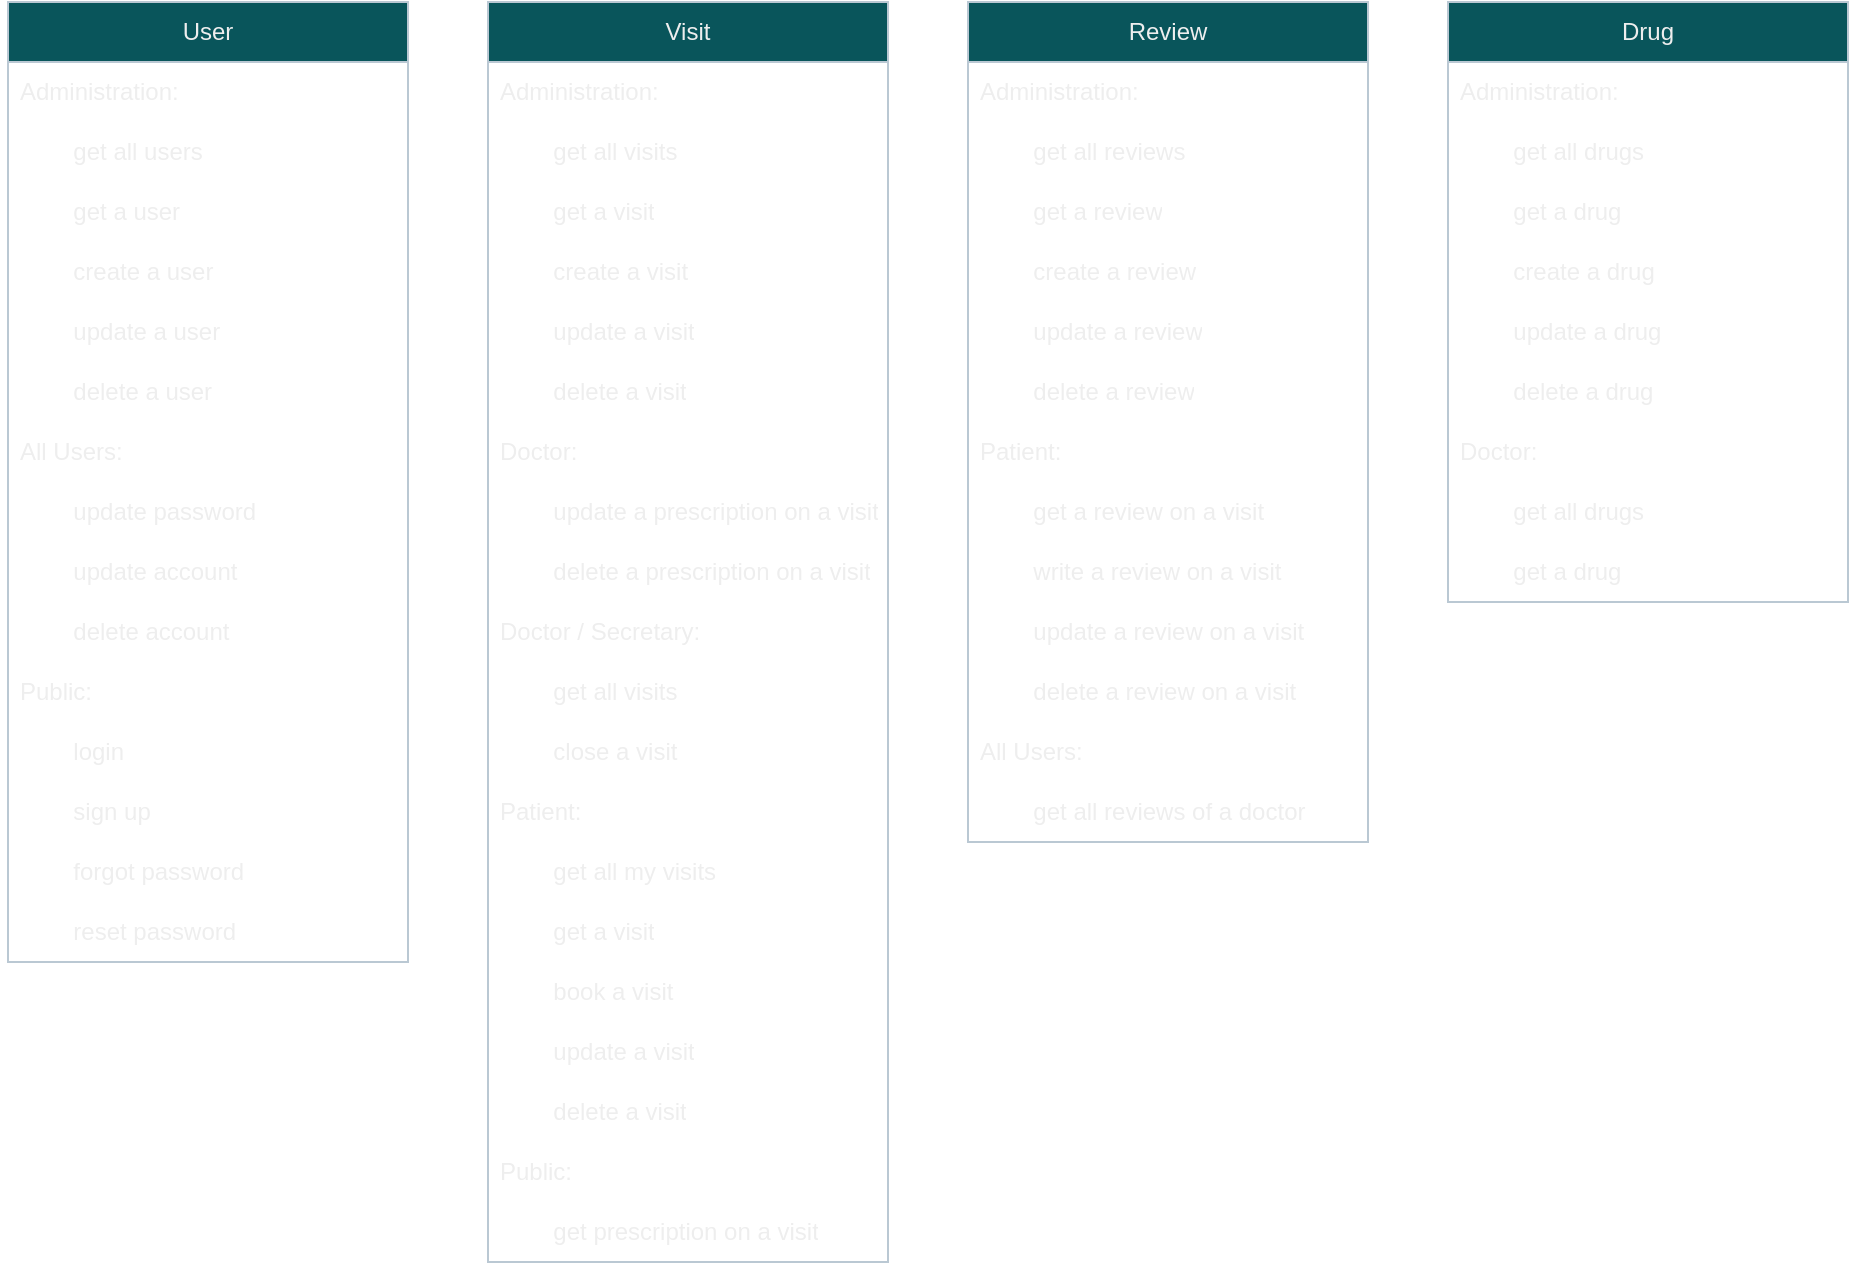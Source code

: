 <mxfile version="24.7.17">
  <diagram name="Page-1" id="zVOpG5wDzlXtG6OJru-9">
    <mxGraphModel dx="1332" dy="566" grid="1" gridSize="10" guides="1" tooltips="1" connect="1" arrows="1" fold="1" page="1" pageScale="1" pageWidth="1400" pageHeight="850" math="0" shadow="0">
      <root>
        <mxCell id="0" />
        <mxCell id="1" parent="0" />
        <mxCell id="i6O-RqYLOl85bxOElG3H-1" value="User" style="swimlane;fontStyle=0;childLayout=stackLayout;horizontal=1;startSize=30;horizontalStack=0;resizeParent=1;resizeParentMax=0;resizeLast=0;collapsible=1;marginBottom=0;whiteSpace=wrap;html=1;labelBackgroundColor=none;fillColor=#09555B;strokeColor=#BAC8D3;fontColor=#EEEEEE;movable=0;resizable=0;rotatable=0;deletable=0;editable=0;locked=1;connectable=0;" parent="1" vertex="1">
          <mxGeometry x="260" y="180" width="200" height="480" as="geometry" />
        </mxCell>
        <mxCell id="i6O-RqYLOl85bxOElG3H-10" value="Administration:" style="text;strokeColor=none;fillColor=none;align=left;verticalAlign=middle;spacingLeft=4;spacingRight=4;overflow=hidden;points=[[0,0.5],[1,0.5]];portConstraint=eastwest;rotatable=0;whiteSpace=wrap;html=1;labelBackgroundColor=none;fontColor=#EEEEEE;movable=0;resizable=0;deletable=0;editable=0;locked=1;connectable=0;" parent="i6O-RqYLOl85bxOElG3H-1" vertex="1">
          <mxGeometry y="30" width="200" height="30" as="geometry" />
        </mxCell>
        <mxCell id="i6O-RqYLOl85bxOElG3H-11" value="&lt;span style=&quot;white-space: pre;&quot;&gt;&#x9;&lt;/span&gt;get all users" style="text;strokeColor=none;fillColor=none;align=left;verticalAlign=middle;spacingLeft=4;spacingRight=4;overflow=hidden;points=[[0,0.5],[1,0.5]];portConstraint=eastwest;rotatable=0;whiteSpace=wrap;html=1;labelBackgroundColor=none;fontColor=#EEEEEE;fontFamily=Helvetica;movable=0;resizable=0;deletable=0;editable=0;locked=1;connectable=0;" parent="i6O-RqYLOl85bxOElG3H-1" vertex="1">
          <mxGeometry y="60" width="200" height="30" as="geometry" />
        </mxCell>
        <mxCell id="i6O-RqYLOl85bxOElG3H-12" value="&lt;span style=&quot;white-space: pre;&quot;&gt;&#x9;&lt;/span&gt;get a user" style="text;strokeColor=none;fillColor=none;align=left;verticalAlign=middle;spacingLeft=4;spacingRight=4;overflow=hidden;points=[[0,0.5],[1,0.5]];portConstraint=eastwest;rotatable=0;whiteSpace=wrap;html=1;labelBackgroundColor=none;fontColor=#EEEEEE;fontFamily=Helvetica;movable=0;resizable=0;deletable=0;editable=0;locked=1;connectable=0;" parent="i6O-RqYLOl85bxOElG3H-1" vertex="1">
          <mxGeometry y="90" width="200" height="30" as="geometry" />
        </mxCell>
        <mxCell id="i6O-RqYLOl85bxOElG3H-13" value="&lt;span style=&quot;white-space: pre;&quot;&gt;&#x9;&lt;/span&gt;create a user" style="text;strokeColor=none;fillColor=none;align=left;verticalAlign=middle;spacingLeft=4;spacingRight=4;overflow=hidden;points=[[0,0.5],[1,0.5]];portConstraint=eastwest;rotatable=0;whiteSpace=wrap;html=1;labelBackgroundColor=none;fontColor=#EEEEEE;fontFamily=Helvetica;movable=0;resizable=0;deletable=0;editable=0;locked=1;connectable=0;" parent="i6O-RqYLOl85bxOElG3H-1" vertex="1">
          <mxGeometry y="120" width="200" height="30" as="geometry" />
        </mxCell>
        <mxCell id="i6O-RqYLOl85bxOElG3H-14" value="&lt;span style=&quot;white-space: pre;&quot;&gt;&#x9;&lt;/span&gt;update a user" style="text;strokeColor=none;fillColor=none;align=left;verticalAlign=middle;spacingLeft=4;spacingRight=4;overflow=hidden;points=[[0,0.5],[1,0.5]];portConstraint=eastwest;rotatable=0;whiteSpace=wrap;html=1;labelBackgroundColor=none;fontColor=#EEEEEE;fontFamily=Helvetica;movable=0;resizable=0;deletable=0;editable=0;locked=1;connectable=0;" parent="i6O-RqYLOl85bxOElG3H-1" vertex="1">
          <mxGeometry y="150" width="200" height="30" as="geometry" />
        </mxCell>
        <mxCell id="i6O-RqYLOl85bxOElG3H-32" value="&lt;span style=&quot;white-space: pre;&quot;&gt;&#x9;&lt;/span&gt;delete a user" style="text;strokeColor=none;fillColor=none;align=left;verticalAlign=middle;spacingLeft=4;spacingRight=4;overflow=hidden;points=[[0,0.5],[1,0.5]];portConstraint=eastwest;rotatable=0;whiteSpace=wrap;html=1;labelBackgroundColor=none;fontColor=#EEEEEE;fontFamily=Helvetica;movable=0;resizable=0;deletable=0;editable=0;locked=1;connectable=0;" parent="i6O-RqYLOl85bxOElG3H-1" vertex="1">
          <mxGeometry y="180" width="200" height="30" as="geometry" />
        </mxCell>
        <mxCell id="i6O-RqYLOl85bxOElG3H-2" value="All Users:" style="text;strokeColor=none;fillColor=none;align=left;verticalAlign=middle;spacingLeft=4;spacingRight=4;overflow=hidden;points=[[0,0.5],[1,0.5]];portConstraint=eastwest;rotatable=0;whiteSpace=wrap;html=1;labelBackgroundColor=none;fontColor=#EEEEEE;fontFamily=Helvetica;movable=0;resizable=0;deletable=0;editable=0;locked=1;connectable=0;" parent="i6O-RqYLOl85bxOElG3H-1" vertex="1">
          <mxGeometry y="210" width="200" height="30" as="geometry" />
        </mxCell>
        <mxCell id="i6O-RqYLOl85bxOElG3H-7" value="&lt;span style=&quot;white-space: pre;&quot;&gt;&#x9;&lt;/span&gt;update password" style="text;strokeColor=none;fillColor=none;align=left;verticalAlign=middle;spacingLeft=4;spacingRight=4;overflow=hidden;points=[[0,0.5],[1,0.5]];portConstraint=eastwest;rotatable=0;whiteSpace=wrap;html=1;labelBackgroundColor=none;fontColor=#EEEEEE;fontFamily=Helvetica;movable=0;resizable=0;deletable=0;editable=0;locked=1;connectable=0;" parent="i6O-RqYLOl85bxOElG3H-1" vertex="1">
          <mxGeometry y="240" width="200" height="30" as="geometry" />
        </mxCell>
        <mxCell id="i6O-RqYLOl85bxOElG3H-8" value="&lt;span style=&quot;white-space: pre;&quot;&gt;&#x9;&lt;/span&gt;update account" style="text;strokeColor=none;fillColor=none;align=left;verticalAlign=middle;spacingLeft=4;spacingRight=4;overflow=hidden;points=[[0,0.5],[1,0.5]];portConstraint=eastwest;rotatable=0;whiteSpace=wrap;html=1;labelBackgroundColor=none;fontColor=#EEEEEE;fontFamily=Helvetica;movable=0;resizable=0;deletable=0;editable=0;locked=1;connectable=0;" parent="i6O-RqYLOl85bxOElG3H-1" vertex="1">
          <mxGeometry y="270" width="200" height="30" as="geometry" />
        </mxCell>
        <mxCell id="i6O-RqYLOl85bxOElG3H-9" value="&lt;span style=&quot;white-space: pre;&quot;&gt;&#x9;&lt;/span&gt;delete account" style="text;strokeColor=none;fillColor=none;align=left;verticalAlign=middle;spacingLeft=4;spacingRight=4;overflow=hidden;points=[[0,0.5],[1,0.5]];portConstraint=eastwest;rotatable=0;whiteSpace=wrap;html=1;labelBackgroundColor=none;fontColor=#EEEEEE;fontFamily=Helvetica;movable=0;resizable=0;deletable=0;editable=0;locked=1;connectable=0;" parent="i6O-RqYLOl85bxOElG3H-1" vertex="1">
          <mxGeometry y="300" width="200" height="30" as="geometry" />
        </mxCell>
        <mxCell id="i6O-RqYLOl85bxOElG3H-65" value="Public:" style="text;strokeColor=none;fillColor=none;align=left;verticalAlign=middle;spacingLeft=4;spacingRight=4;overflow=hidden;points=[[0,0.5],[1,0.5]];portConstraint=eastwest;rotatable=0;whiteSpace=wrap;html=1;shadow=1;labelBackgroundColor=none;fontColor=#EEEEEE;fontFamily=Helvetica;movable=0;resizable=0;deletable=0;editable=0;locked=1;connectable=0;" parent="i6O-RqYLOl85bxOElG3H-1" vertex="1">
          <mxGeometry y="330" width="200" height="30" as="geometry" />
        </mxCell>
        <mxCell id="i6O-RqYLOl85bxOElG3H-3" value="&lt;span style=&quot;white-space: pre;&quot;&gt;&#x9;&lt;/span&gt;login" style="text;strokeColor=none;fillColor=none;align=left;verticalAlign=middle;spacingLeft=4;spacingRight=4;overflow=hidden;points=[[0,0.5],[1,0.5]];portConstraint=eastwest;rotatable=0;whiteSpace=wrap;html=1;labelBackgroundColor=none;fontColor=#EEEEEE;fontFamily=Helvetica;movable=0;resizable=0;deletable=0;editable=0;locked=1;connectable=0;" parent="i6O-RqYLOl85bxOElG3H-1" vertex="1">
          <mxGeometry y="360" width="200" height="30" as="geometry" />
        </mxCell>
        <mxCell id="i6O-RqYLOl85bxOElG3H-4" value="&lt;span style=&quot;white-space: pre;&quot;&gt;&#x9;&lt;/span&gt;sign up" style="text;strokeColor=none;fillColor=none;align=left;verticalAlign=middle;spacingLeft=4;spacingRight=4;overflow=hidden;points=[[0,0.5],[1,0.5]];portConstraint=eastwest;rotatable=0;whiteSpace=wrap;html=1;labelBackgroundColor=none;fontColor=#EEEEEE;fontFamily=Helvetica;movable=0;resizable=0;deletable=0;editable=0;locked=1;connectable=0;" parent="i6O-RqYLOl85bxOElG3H-1" vertex="1">
          <mxGeometry y="390" width="200" height="30" as="geometry" />
        </mxCell>
        <mxCell id="i6O-RqYLOl85bxOElG3H-5" value="&lt;span style=&quot;white-space: pre;&quot;&gt;&#x9;&lt;/span&gt;forgot password" style="text;strokeColor=none;fillColor=none;align=left;verticalAlign=middle;spacingLeft=4;spacingRight=4;overflow=hidden;points=[[0,0.5],[1,0.5]];portConstraint=eastwest;rotatable=0;whiteSpace=wrap;html=1;shadow=1;labelBackgroundColor=none;fontColor=#EEEEEE;fontFamily=Helvetica;movable=0;resizable=0;deletable=0;editable=0;locked=1;connectable=0;" parent="i6O-RqYLOl85bxOElG3H-1" vertex="1">
          <mxGeometry y="420" width="200" height="30" as="geometry" />
        </mxCell>
        <mxCell id="i6O-RqYLOl85bxOElG3H-6" value="&lt;span style=&quot;white-space: pre;&quot;&gt;&#x9;&lt;/span&gt;reset password" style="text;strokeColor=none;fillColor=none;align=left;verticalAlign=middle;spacingLeft=4;spacingRight=4;overflow=hidden;points=[[0,0.5],[1,0.5]];portConstraint=eastwest;rotatable=0;whiteSpace=wrap;html=1;labelBackgroundColor=none;fontColor=#EEEEEE;fontFamily=Helvetica;movable=0;resizable=0;deletable=0;editable=0;locked=1;connectable=0;" parent="i6O-RqYLOl85bxOElG3H-1" vertex="1">
          <mxGeometry y="450" width="200" height="30" as="geometry" />
        </mxCell>
        <mxCell id="i6O-RqYLOl85bxOElG3H-16" value="Visit" style="swimlane;fontStyle=0;childLayout=stackLayout;horizontal=1;startSize=30;horizontalStack=0;resizeParent=1;resizeParentMax=0;resizeLast=0;collapsible=1;marginBottom=0;whiteSpace=wrap;html=1;labelBackgroundColor=none;fillColor=#09555B;strokeColor=#BAC8D3;fontColor=#EEEEEE;movable=0;resizable=0;rotatable=0;deletable=0;editable=0;locked=1;connectable=0;" parent="1" vertex="1">
          <mxGeometry x="500" y="180" width="200" height="630" as="geometry">
            <mxRectangle x="500" y="180" width="60" height="30" as="alternateBounds" />
          </mxGeometry>
        </mxCell>
        <mxCell id="i6O-RqYLOl85bxOElG3H-17" value="Administration:" style="text;strokeColor=none;fillColor=none;align=left;verticalAlign=middle;spacingLeft=4;spacingRight=4;overflow=hidden;points=[[0,0.5],[1,0.5]];portConstraint=eastwest;rotatable=0;whiteSpace=wrap;html=1;labelBackgroundColor=none;fontColor=#EEEEEE;movable=0;resizable=0;deletable=0;editable=0;locked=1;connectable=0;" parent="i6O-RqYLOl85bxOElG3H-16" vertex="1">
          <mxGeometry y="30" width="200" height="30" as="geometry" />
        </mxCell>
        <mxCell id="i6O-RqYLOl85bxOElG3H-41" value="&lt;span style=&quot;white-space: pre;&quot;&gt;&#x9;&lt;/span&gt;get all visits" style="text;strokeColor=none;fillColor=none;align=left;verticalAlign=middle;spacingLeft=4;spacingRight=4;overflow=hidden;points=[[0,0.5],[1,0.5]];portConstraint=eastwest;rotatable=0;whiteSpace=wrap;html=1;labelBackgroundColor=none;fontColor=#EEEEEE;fontFamily=Helvetica;movable=0;resizable=0;deletable=0;editable=0;locked=1;connectable=0;" parent="i6O-RqYLOl85bxOElG3H-16" vertex="1">
          <mxGeometry y="60" width="200" height="30" as="geometry" />
        </mxCell>
        <mxCell id="i6O-RqYLOl85bxOElG3H-42" value="&lt;span style=&quot;white-space: pre;&quot;&gt;&#x9;&lt;/span&gt;get a visit" style="text;strokeColor=none;fillColor=none;align=left;verticalAlign=middle;spacingLeft=4;spacingRight=4;overflow=hidden;points=[[0,0.5],[1,0.5]];portConstraint=eastwest;rotatable=0;whiteSpace=wrap;html=1;labelBackgroundColor=none;fontColor=#EEEEEE;fontFamily=Helvetica;movable=0;resizable=0;deletable=0;editable=0;locked=1;connectable=0;" parent="i6O-RqYLOl85bxOElG3H-16" vertex="1">
          <mxGeometry y="90" width="200" height="30" as="geometry" />
        </mxCell>
        <mxCell id="i6O-RqYLOl85bxOElG3H-43" value="&lt;span style=&quot;white-space: pre;&quot;&gt;&#x9;&lt;/span&gt;create a visit" style="text;strokeColor=none;fillColor=none;align=left;verticalAlign=middle;spacingLeft=4;spacingRight=4;overflow=hidden;points=[[0,0.5],[1,0.5]];portConstraint=eastwest;rotatable=0;whiteSpace=wrap;html=1;labelBackgroundColor=none;fontColor=#EEEEEE;fontFamily=Helvetica;movable=0;resizable=0;deletable=0;editable=0;locked=1;connectable=0;" parent="i6O-RqYLOl85bxOElG3H-16" vertex="1">
          <mxGeometry y="120" width="200" height="30" as="geometry" />
        </mxCell>
        <mxCell id="i6O-RqYLOl85bxOElG3H-44" value="&lt;span style=&quot;white-space: pre;&quot;&gt;&#x9;&lt;/span&gt;update a visit" style="text;strokeColor=none;fillColor=none;align=left;verticalAlign=middle;spacingLeft=4;spacingRight=4;overflow=hidden;points=[[0,0.5],[1,0.5]];portConstraint=eastwest;rotatable=0;whiteSpace=wrap;html=1;labelBackgroundColor=none;fontColor=#EEEEEE;fontFamily=Helvetica;movable=0;resizable=0;deletable=0;editable=0;locked=1;connectable=0;" parent="i6O-RqYLOl85bxOElG3H-16" vertex="1">
          <mxGeometry y="150" width="200" height="30" as="geometry" />
        </mxCell>
        <mxCell id="i6O-RqYLOl85bxOElG3H-45" value="&lt;span style=&quot;white-space: pre;&quot;&gt;&#x9;&lt;/span&gt;delete a visit" style="text;strokeColor=none;fillColor=none;align=left;verticalAlign=middle;spacingLeft=4;spacingRight=4;overflow=hidden;points=[[0,0.5],[1,0.5]];portConstraint=eastwest;rotatable=0;whiteSpace=wrap;html=1;labelBackgroundColor=none;fontColor=#EEEEEE;fontFamily=Helvetica;movable=0;resizable=0;deletable=0;editable=0;locked=1;connectable=0;" parent="i6O-RqYLOl85bxOElG3H-16" vertex="1">
          <mxGeometry y="180" width="200" height="30" as="geometry" />
        </mxCell>
        <mxCell id="i6O-RqYLOl85bxOElG3H-52" value="Doctor:" style="text;strokeColor=none;fillColor=none;align=left;verticalAlign=middle;spacingLeft=4;spacingRight=4;overflow=hidden;points=[[0,0.5],[1,0.5]];portConstraint=eastwest;rotatable=0;whiteSpace=wrap;html=1;labelBackgroundColor=none;fontColor=#EEEEEE;fontFamily=Helvetica;movable=0;resizable=0;deletable=0;editable=0;locked=1;connectable=0;" parent="i6O-RqYLOl85bxOElG3H-16" vertex="1">
          <mxGeometry y="210" width="200" height="30" as="geometry" />
        </mxCell>
        <mxCell id="i6O-RqYLOl85bxOElG3H-54" value="&lt;span style=&quot;white-space: pre;&quot;&gt;&#x9;&lt;/span&gt;update a prescription on a visit" style="text;strokeColor=none;fillColor=none;align=left;verticalAlign=middle;spacingLeft=4;spacingRight=4;overflow=hidden;points=[[0,0.5],[1,0.5]];portConstraint=eastwest;rotatable=0;whiteSpace=wrap;html=1;labelBackgroundColor=none;fontColor=#EEEEEE;fontFamily=Helvetica;movable=0;resizable=0;deletable=0;editable=0;locked=1;connectable=0;" parent="i6O-RqYLOl85bxOElG3H-16" vertex="1">
          <mxGeometry y="240" width="200" height="30" as="geometry" />
        </mxCell>
        <mxCell id="la67KOM5HYceHFR0hL1C-8" value="&lt;span style=&quot;white-space: pre;&quot;&gt;&#x9;&lt;/span&gt;delete a prescription&amp;nbsp;on a visit" style="text;strokeColor=none;fillColor=none;align=left;verticalAlign=middle;spacingLeft=4;spacingRight=4;overflow=hidden;points=[[0,0.5],[1,0.5]];portConstraint=eastwest;rotatable=0;whiteSpace=wrap;html=1;labelBackgroundColor=none;fontColor=#EEEEEE;fontFamily=Helvetica;movable=0;resizable=0;deletable=0;editable=0;locked=1;connectable=0;" parent="i6O-RqYLOl85bxOElG3H-16" vertex="1">
          <mxGeometry y="270" width="200" height="30" as="geometry" />
        </mxCell>
        <mxCell id="i6O-RqYLOl85bxOElG3H-72" value="Doctor / Secretary:" style="text;strokeColor=none;fillColor=none;align=left;verticalAlign=middle;spacingLeft=4;spacingRight=4;overflow=hidden;points=[[0,0.5],[1,0.5]];portConstraint=eastwest;rotatable=0;whiteSpace=wrap;html=1;labelBackgroundColor=none;fontColor=#EEEEEE;fontFamily=Helvetica;movable=0;resizable=0;deletable=0;editable=0;locked=1;connectable=0;" parent="i6O-RqYLOl85bxOElG3H-16" vertex="1">
          <mxGeometry y="300" width="200" height="30" as="geometry" />
        </mxCell>
        <mxCell id="i6O-RqYLOl85bxOElG3H-73" value="&lt;span style=&quot;white-space: pre;&quot;&gt;&#x9;&lt;/span&gt;get all visits" style="text;strokeColor=none;fillColor=none;align=left;verticalAlign=middle;spacingLeft=4;spacingRight=4;overflow=hidden;points=[[0,0.5],[1,0.5]];portConstraint=eastwest;rotatable=0;whiteSpace=wrap;html=1;labelBackgroundColor=none;fontColor=#EEEEEE;fontFamily=Helvetica;movable=0;resizable=0;deletable=0;editable=0;locked=1;connectable=0;" parent="i6O-RqYLOl85bxOElG3H-16" vertex="1">
          <mxGeometry y="330" width="200" height="30" as="geometry" />
        </mxCell>
        <mxCell id="i6O-RqYLOl85bxOElG3H-53" value="&lt;span style=&quot;white-space: pre;&quot;&gt;&#x9;&lt;/span&gt;close a visit" style="text;strokeColor=none;fillColor=none;align=left;verticalAlign=middle;spacingLeft=4;spacingRight=4;overflow=hidden;points=[[0,0.5],[1,0.5]];portConstraint=eastwest;rotatable=0;whiteSpace=wrap;html=1;labelBackgroundColor=none;fontColor=#EEEEEE;fontFamily=Helvetica;movable=0;resizable=0;deletable=0;editable=0;locked=1;connectable=0;" parent="i6O-RqYLOl85bxOElG3H-16" vertex="1">
          <mxGeometry y="360" width="200" height="30" as="geometry" />
        </mxCell>
        <mxCell id="i6O-RqYLOl85bxOElG3H-71" value="Patient:" style="text;strokeColor=none;fillColor=none;align=left;verticalAlign=middle;spacingLeft=4;spacingRight=4;overflow=hidden;points=[[0,0.5],[1,0.5]];portConstraint=eastwest;rotatable=0;whiteSpace=wrap;html=1;labelBackgroundColor=none;fontColor=#EEEEEE;fontFamily=Helvetica;movable=0;resizable=0;deletable=0;editable=0;locked=1;connectable=0;" parent="i6O-RqYLOl85bxOElG3H-16" vertex="1">
          <mxGeometry y="390" width="200" height="30" as="geometry" />
        </mxCell>
        <mxCell id="i6O-RqYLOl85bxOElG3H-66" value="&lt;span style=&quot;white-space: pre;&quot;&gt;&#x9;&lt;/span&gt;get all my visits" style="text;strokeColor=none;fillColor=none;align=left;verticalAlign=middle;spacingLeft=4;spacingRight=4;overflow=hidden;points=[[0,0.5],[1,0.5]];portConstraint=eastwest;rotatable=0;whiteSpace=wrap;html=1;labelBackgroundColor=none;fontColor=#EEEEEE;fontFamily=Helvetica;movable=0;resizable=0;deletable=0;editable=0;locked=1;connectable=0;" parent="i6O-RqYLOl85bxOElG3H-16" vertex="1">
          <mxGeometry y="420" width="200" height="30" as="geometry" />
        </mxCell>
        <mxCell id="i6O-RqYLOl85bxOElG3H-67" value="&lt;span style=&quot;white-space: pre;&quot;&gt;&#x9;&lt;/span&gt;get a visit" style="text;strokeColor=none;fillColor=none;align=left;verticalAlign=middle;spacingLeft=4;spacingRight=4;overflow=hidden;points=[[0,0.5],[1,0.5]];portConstraint=eastwest;rotatable=0;whiteSpace=wrap;html=1;labelBackgroundColor=none;fontColor=#EEEEEE;fontFamily=Helvetica;movable=0;resizable=0;deletable=0;editable=0;locked=1;connectable=0;" parent="i6O-RqYLOl85bxOElG3H-16" vertex="1">
          <mxGeometry y="450" width="200" height="30" as="geometry" />
        </mxCell>
        <mxCell id="i6O-RqYLOl85bxOElG3H-68" value="&lt;span style=&quot;white-space: pre;&quot;&gt;&#x9;&lt;/span&gt;book a visit" style="text;strokeColor=none;fillColor=none;align=left;verticalAlign=middle;spacingLeft=4;spacingRight=4;overflow=hidden;points=[[0,0.5],[1,0.5]];portConstraint=eastwest;rotatable=0;whiteSpace=wrap;html=1;labelBackgroundColor=none;fontColor=#EEEEEE;fontFamily=Helvetica;movable=0;resizable=0;deletable=0;editable=0;locked=1;connectable=0;" parent="i6O-RqYLOl85bxOElG3H-16" vertex="1">
          <mxGeometry y="480" width="200" height="30" as="geometry" />
        </mxCell>
        <mxCell id="i6O-RqYLOl85bxOElG3H-69" value="&lt;span style=&quot;white-space: pre;&quot;&gt;&#x9;&lt;/span&gt;update a visit" style="text;strokeColor=none;fillColor=none;align=left;verticalAlign=middle;spacingLeft=4;spacingRight=4;overflow=hidden;points=[[0,0.5],[1,0.5]];portConstraint=eastwest;rotatable=0;whiteSpace=wrap;html=1;labelBackgroundColor=none;fontColor=#EEEEEE;fontFamily=Helvetica;movable=0;resizable=0;deletable=0;editable=0;locked=1;connectable=0;" parent="i6O-RqYLOl85bxOElG3H-16" vertex="1">
          <mxGeometry y="510" width="200" height="30" as="geometry" />
        </mxCell>
        <mxCell id="i6O-RqYLOl85bxOElG3H-70" value="&lt;span style=&quot;white-space: pre;&quot;&gt;&#x9;&lt;/span&gt;delete a visit" style="text;strokeColor=none;fillColor=none;align=left;verticalAlign=middle;spacingLeft=4;spacingRight=4;overflow=hidden;points=[[0,0.5],[1,0.5]];portConstraint=eastwest;rotatable=0;whiteSpace=wrap;html=1;labelBackgroundColor=none;fontColor=#EEEEEE;fontFamily=Helvetica;movable=0;resizable=0;deletable=0;editable=0;locked=1;connectable=0;" parent="i6O-RqYLOl85bxOElG3H-16" vertex="1">
          <mxGeometry y="540" width="200" height="30" as="geometry" />
        </mxCell>
        <mxCell id="i6O-RqYLOl85bxOElG3H-63" value="Public:" style="text;strokeColor=none;fillColor=none;align=left;verticalAlign=middle;spacingLeft=4;spacingRight=4;overflow=hidden;points=[[0,0.5],[1,0.5]];portConstraint=eastwest;rotatable=0;whiteSpace=wrap;html=1;labelBackgroundColor=none;fontColor=#EEEEEE;fontFamily=Helvetica;movable=0;resizable=0;deletable=0;editable=0;locked=1;connectable=0;" parent="i6O-RqYLOl85bxOElG3H-16" vertex="1">
          <mxGeometry y="570" width="200" height="30" as="geometry" />
        </mxCell>
        <mxCell id="i6O-RqYLOl85bxOElG3H-64" value="&lt;span style=&quot;white-space: pre;&quot;&gt;&#x9;&lt;/span&gt;get prescription&amp;nbsp;on a visit" style="text;strokeColor=none;fillColor=none;align=left;verticalAlign=middle;spacingLeft=4;spacingRight=4;overflow=hidden;points=[[0,0.5],[1,0.5]];portConstraint=eastwest;rotatable=0;whiteSpace=wrap;html=1;labelBackgroundColor=none;fontColor=#EEEEEE;fontFamily=Helvetica;movable=0;resizable=0;deletable=0;editable=0;locked=1;connectable=0;" parent="i6O-RqYLOl85bxOElG3H-16" vertex="1">
          <mxGeometry y="600" width="200" height="30" as="geometry" />
        </mxCell>
        <mxCell id="i6O-RqYLOl85bxOElG3H-23" value="Review" style="swimlane;fontStyle=0;childLayout=stackLayout;horizontal=1;startSize=30;horizontalStack=0;resizeParent=1;resizeParentMax=0;resizeLast=0;collapsible=1;marginBottom=0;whiteSpace=wrap;html=1;labelBackgroundColor=none;fillColor=#09555B;strokeColor=#BAC8D3;fontColor=#EEEEEE;movable=0;resizable=0;rotatable=0;deletable=0;editable=0;locked=1;connectable=0;" parent="1" vertex="1">
          <mxGeometry x="740" y="180" width="200" height="420" as="geometry" />
        </mxCell>
        <mxCell id="i6O-RqYLOl85bxOElG3H-46" value="Administration:" style="text;strokeColor=none;fillColor=none;align=left;verticalAlign=middle;spacingLeft=4;spacingRight=4;overflow=hidden;points=[[0,0.5],[1,0.5]];portConstraint=eastwest;rotatable=0;whiteSpace=wrap;html=1;labelBackgroundColor=none;fontColor=#EEEEEE;movable=0;resizable=0;deletable=0;editable=0;locked=1;connectable=0;" parent="i6O-RqYLOl85bxOElG3H-23" vertex="1">
          <mxGeometry y="30" width="200" height="30" as="geometry" />
        </mxCell>
        <mxCell id="i6O-RqYLOl85bxOElG3H-47" value="&lt;span style=&quot;white-space: pre;&quot;&gt;&#x9;&lt;/span&gt;get all reviews" style="text;strokeColor=none;fillColor=none;align=left;verticalAlign=middle;spacingLeft=4;spacingRight=4;overflow=hidden;points=[[0,0.5],[1,0.5]];portConstraint=eastwest;rotatable=0;whiteSpace=wrap;html=1;labelBackgroundColor=none;fontColor=#EEEEEE;fontFamily=Helvetica;movable=0;resizable=0;deletable=0;editable=0;locked=1;connectable=0;" parent="i6O-RqYLOl85bxOElG3H-23" vertex="1">
          <mxGeometry y="60" width="200" height="30" as="geometry" />
        </mxCell>
        <mxCell id="i6O-RqYLOl85bxOElG3H-48" value="&lt;span style=&quot;white-space: pre;&quot;&gt;&#x9;&lt;/span&gt;get a review" style="text;strokeColor=none;fillColor=none;align=left;verticalAlign=middle;spacingLeft=4;spacingRight=4;overflow=hidden;points=[[0,0.5],[1,0.5]];portConstraint=eastwest;rotatable=0;whiteSpace=wrap;html=1;labelBackgroundColor=none;fontColor=#EEEEEE;fontFamily=Helvetica;movable=0;resizable=0;deletable=0;editable=0;locked=1;connectable=0;" parent="i6O-RqYLOl85bxOElG3H-23" vertex="1">
          <mxGeometry y="90" width="200" height="30" as="geometry" />
        </mxCell>
        <mxCell id="i6O-RqYLOl85bxOElG3H-49" value="&lt;span style=&quot;white-space: pre;&quot;&gt;&#x9;&lt;/span&gt;create a review" style="text;strokeColor=none;fillColor=none;align=left;verticalAlign=middle;spacingLeft=4;spacingRight=4;overflow=hidden;points=[[0,0.5],[1,0.5]];portConstraint=eastwest;rotatable=0;whiteSpace=wrap;html=1;labelBackgroundColor=none;fontColor=#EEEEEE;fontFamily=Helvetica;movable=0;resizable=0;deletable=0;editable=0;locked=1;connectable=0;" parent="i6O-RqYLOl85bxOElG3H-23" vertex="1">
          <mxGeometry y="120" width="200" height="30" as="geometry" />
        </mxCell>
        <mxCell id="i6O-RqYLOl85bxOElG3H-50" value="&lt;span style=&quot;white-space: pre;&quot;&gt;&#x9;&lt;/span&gt;update a review" style="text;strokeColor=none;fillColor=none;align=left;verticalAlign=middle;spacingLeft=4;spacingRight=4;overflow=hidden;points=[[0,0.5],[1,0.5]];portConstraint=eastwest;rotatable=0;whiteSpace=wrap;html=1;labelBackgroundColor=none;fontColor=#EEEEEE;fontFamily=Helvetica;movable=0;resizable=0;deletable=0;editable=0;locked=1;connectable=0;" parent="i6O-RqYLOl85bxOElG3H-23" vertex="1">
          <mxGeometry y="150" width="200" height="30" as="geometry" />
        </mxCell>
        <mxCell id="i6O-RqYLOl85bxOElG3H-51" value="&lt;span style=&quot;white-space: pre;&quot;&gt;&#x9;&lt;/span&gt;delete a review" style="text;strokeColor=none;fillColor=none;align=left;verticalAlign=middle;spacingLeft=4;spacingRight=4;overflow=hidden;points=[[0,0.5],[1,0.5]];portConstraint=eastwest;rotatable=0;whiteSpace=wrap;html=1;labelBackgroundColor=none;fontColor=#EEEEEE;fontFamily=Helvetica;movable=0;resizable=0;deletable=0;editable=0;locked=1;connectable=0;" parent="i6O-RqYLOl85bxOElG3H-23" vertex="1">
          <mxGeometry y="180" width="200" height="30" as="geometry" />
        </mxCell>
        <mxCell id="i6O-RqYLOl85bxOElG3H-56" value="Patient:" style="text;strokeColor=none;fillColor=none;align=left;verticalAlign=middle;spacingLeft=4;spacingRight=4;overflow=hidden;points=[[0,0.5],[1,0.5]];portConstraint=eastwest;rotatable=0;whiteSpace=wrap;html=1;labelBackgroundColor=none;fontColor=#EEEEEE;fontFamily=Helvetica;movable=0;resizable=0;deletable=0;editable=0;locked=1;connectable=0;" parent="i6O-RqYLOl85bxOElG3H-23" vertex="1">
          <mxGeometry y="210" width="200" height="30" as="geometry" />
        </mxCell>
        <mxCell id="i6O-RqYLOl85bxOElG3H-58" value="&lt;span style=&quot;white-space: pre;&quot;&gt;&#x9;&lt;/span&gt;get a review on a visit" style="text;strokeColor=none;fillColor=none;align=left;verticalAlign=middle;spacingLeft=4;spacingRight=4;overflow=hidden;points=[[0,0.5],[1,0.5]];portConstraint=eastwest;rotatable=0;whiteSpace=wrap;html=1;labelBackgroundColor=none;fontColor=#EEEEEE;fontFamily=Helvetica;movable=0;resizable=0;deletable=0;editable=0;locked=1;connectable=0;" parent="i6O-RqYLOl85bxOElG3H-23" vertex="1">
          <mxGeometry y="240" width="200" height="30" as="geometry" />
        </mxCell>
        <mxCell id="i6O-RqYLOl85bxOElG3H-57" value="&lt;span style=&quot;white-space: pre;&quot;&gt;&#x9;&lt;/span&gt;write a review on a visit" style="text;strokeColor=none;fillColor=none;align=left;verticalAlign=middle;spacingLeft=4;spacingRight=4;overflow=hidden;points=[[0,0.5],[1,0.5]];portConstraint=eastwest;rotatable=0;whiteSpace=wrap;html=1;labelBackgroundColor=none;fontColor=#EEEEEE;fontFamily=Helvetica;movable=0;resizable=0;deletable=0;editable=0;locked=1;connectable=0;" parent="i6O-RqYLOl85bxOElG3H-23" vertex="1">
          <mxGeometry y="270" width="200" height="30" as="geometry" />
        </mxCell>
        <mxCell id="i6O-RqYLOl85bxOElG3H-59" value="&lt;span style=&quot;white-space: pre;&quot;&gt;&#x9;&lt;/span&gt;update a review on a visit" style="text;strokeColor=none;fillColor=none;align=left;verticalAlign=middle;spacingLeft=4;spacingRight=4;overflow=hidden;points=[[0,0.5],[1,0.5]];portConstraint=eastwest;rotatable=0;whiteSpace=wrap;html=1;labelBackgroundColor=none;fontColor=#EEEEEE;fontFamily=Helvetica;movable=0;resizable=0;deletable=0;editable=0;locked=1;connectable=0;" parent="i6O-RqYLOl85bxOElG3H-23" vertex="1">
          <mxGeometry y="300" width="200" height="30" as="geometry" />
        </mxCell>
        <mxCell id="i6O-RqYLOl85bxOElG3H-60" value="&lt;span style=&quot;white-space: pre;&quot;&gt;&#x9;&lt;/span&gt;delete a review on a visit" style="text;strokeColor=none;fillColor=none;align=left;verticalAlign=middle;spacingLeft=4;spacingRight=4;overflow=hidden;points=[[0,0.5],[1,0.5]];portConstraint=eastwest;rotatable=0;whiteSpace=wrap;html=1;labelBackgroundColor=none;fontColor=#EEEEEE;fontFamily=Helvetica;movable=0;resizable=0;deletable=0;editable=0;locked=1;connectable=0;" parent="i6O-RqYLOl85bxOElG3H-23" vertex="1">
          <mxGeometry y="330" width="200" height="30" as="geometry" />
        </mxCell>
        <mxCell id="i6O-RqYLOl85bxOElG3H-61" value="All Users:" style="text;strokeColor=none;fillColor=none;align=left;verticalAlign=middle;spacingLeft=4;spacingRight=4;overflow=hidden;points=[[0,0.5],[1,0.5]];portConstraint=eastwest;rotatable=0;whiteSpace=wrap;html=1;labelBackgroundColor=none;fontColor=#EEEEEE;fontFamily=Helvetica;movable=0;resizable=0;deletable=0;editable=0;locked=1;connectable=0;" parent="i6O-RqYLOl85bxOElG3H-23" vertex="1">
          <mxGeometry y="360" width="200" height="30" as="geometry" />
        </mxCell>
        <mxCell id="i6O-RqYLOl85bxOElG3H-62" value="&lt;span style=&quot;white-space: pre;&quot;&gt;&#x9;&lt;/span&gt;get all reviews of a doctor" style="text;strokeColor=none;fillColor=none;align=left;verticalAlign=middle;spacingLeft=4;spacingRight=4;overflow=hidden;points=[[0,0.5],[1,0.5]];portConstraint=eastwest;rotatable=0;whiteSpace=wrap;html=1;labelBackgroundColor=none;fontColor=#EEEEEE;fontFamily=Helvetica;movable=0;resizable=0;deletable=0;editable=0;locked=1;connectable=0;" parent="i6O-RqYLOl85bxOElG3H-23" vertex="1">
          <mxGeometry y="390" width="200" height="30" as="geometry" />
        </mxCell>
        <mxCell id="i6O-RqYLOl85bxOElG3H-28" value="Drug" style="swimlane;fontStyle=0;childLayout=stackLayout;horizontal=1;startSize=30;horizontalStack=0;resizeParent=1;resizeParentMax=0;resizeLast=0;collapsible=1;marginBottom=0;whiteSpace=wrap;html=1;labelBackgroundColor=none;fillColor=#09555B;strokeColor=#BAC8D3;fontColor=#EEEEEE;movable=0;resizable=0;rotatable=0;deletable=0;editable=0;locked=1;connectable=0;" parent="1" vertex="1">
          <mxGeometry x="980" y="180" width="200" height="300" as="geometry" />
        </mxCell>
        <mxCell id="i6O-RqYLOl85bxOElG3H-29" value="Administration:" style="text;strokeColor=none;fillColor=none;align=left;verticalAlign=middle;spacingLeft=4;spacingRight=4;overflow=hidden;points=[[0,0.5],[1,0.5]];portConstraint=eastwest;rotatable=0;whiteSpace=wrap;html=1;labelBackgroundColor=none;fontColor=#EEEEEE;movable=0;resizable=0;deletable=0;editable=0;locked=1;connectable=0;" parent="i6O-RqYLOl85bxOElG3H-28" vertex="1">
          <mxGeometry y="30" width="200" height="30" as="geometry" />
        </mxCell>
        <mxCell id="i6O-RqYLOl85bxOElG3H-30" value="&lt;span style=&quot;white-space: pre;&quot;&gt;&#x9;&lt;/span&gt;get all drugs" style="text;strokeColor=none;fillColor=none;align=left;verticalAlign=middle;spacingLeft=4;spacingRight=4;overflow=hidden;points=[[0,0.5],[1,0.5]];portConstraint=eastwest;rotatable=0;whiteSpace=wrap;html=1;labelBackgroundColor=none;fontColor=#EEEEEE;fontFamily=Helvetica;movable=0;resizable=0;deletable=0;editable=0;locked=1;connectable=0;" parent="i6O-RqYLOl85bxOElG3H-28" vertex="1">
          <mxGeometry y="60" width="200" height="30" as="geometry" />
        </mxCell>
        <mxCell id="i6O-RqYLOl85bxOElG3H-31" value="&lt;span style=&quot;white-space: pre;&quot;&gt;&#x9;&lt;/span&gt;get a drug" style="text;strokeColor=none;fillColor=none;align=left;verticalAlign=middle;spacingLeft=4;spacingRight=4;overflow=hidden;points=[[0,0.5],[1,0.5]];portConstraint=eastwest;rotatable=0;whiteSpace=wrap;html=1;labelBackgroundColor=none;fontColor=#EEEEEE;fontFamily=Helvetica;movable=0;resizable=0;deletable=0;editable=0;locked=1;connectable=0;" parent="i6O-RqYLOl85bxOElG3H-28" vertex="1">
          <mxGeometry y="90" width="200" height="30" as="geometry" />
        </mxCell>
        <mxCell id="i6O-RqYLOl85bxOElG3H-33" value="&lt;span style=&quot;white-space: pre;&quot;&gt;&#x9;&lt;/span&gt;create a drug" style="text;strokeColor=none;fillColor=none;align=left;verticalAlign=middle;spacingLeft=4;spacingRight=4;overflow=hidden;points=[[0,0.5],[1,0.5]];portConstraint=eastwest;rotatable=0;whiteSpace=wrap;html=1;labelBackgroundColor=none;fontColor=#EEEEEE;fontFamily=Helvetica;movable=0;resizable=0;deletable=0;editable=0;locked=1;connectable=0;" parent="i6O-RqYLOl85bxOElG3H-28" vertex="1">
          <mxGeometry y="120" width="200" height="30" as="geometry" />
        </mxCell>
        <mxCell id="i6O-RqYLOl85bxOElG3H-34" value="&lt;span style=&quot;white-space: pre;&quot;&gt;&#x9;&lt;/span&gt;update a drug" style="text;strokeColor=none;fillColor=none;align=left;verticalAlign=middle;spacingLeft=4;spacingRight=4;overflow=hidden;points=[[0,0.5],[1,0.5]];portConstraint=eastwest;rotatable=0;whiteSpace=wrap;html=1;labelBackgroundColor=none;fontColor=#EEEEEE;fontFamily=Helvetica;movable=0;resizable=0;deletable=0;editable=0;locked=1;connectable=0;" parent="i6O-RqYLOl85bxOElG3H-28" vertex="1">
          <mxGeometry y="150" width="200" height="30" as="geometry" />
        </mxCell>
        <mxCell id="i6O-RqYLOl85bxOElG3H-35" value="&lt;span style=&quot;white-space: pre;&quot;&gt;&#x9;&lt;/span&gt;delete a drug" style="text;strokeColor=none;fillColor=none;align=left;verticalAlign=middle;spacingLeft=4;spacingRight=4;overflow=hidden;points=[[0,0.5],[1,0.5]];portConstraint=eastwest;rotatable=0;whiteSpace=wrap;html=1;labelBackgroundColor=none;fontColor=#EEEEEE;fontFamily=Helvetica;movable=0;resizable=0;deletable=0;editable=0;locked=1;connectable=0;" parent="i6O-RqYLOl85bxOElG3H-28" vertex="1">
          <mxGeometry y="180" width="200" height="30" as="geometry" />
        </mxCell>
        <mxCell id="la67KOM5HYceHFR0hL1C-1" value="Doctor:" style="text;strokeColor=none;fillColor=none;align=left;verticalAlign=middle;spacingLeft=4;spacingRight=4;overflow=hidden;points=[[0,0.5],[1,0.5]];portConstraint=eastwest;rotatable=0;whiteSpace=wrap;html=1;labelBackgroundColor=none;fontColor=#EEEEEE;fontFamily=Helvetica;movable=0;resizable=0;deletable=0;editable=0;locked=1;connectable=0;" parent="i6O-RqYLOl85bxOElG3H-28" vertex="1">
          <mxGeometry y="210" width="200" height="30" as="geometry" />
        </mxCell>
        <mxCell id="la67KOM5HYceHFR0hL1C-2" value="&lt;span style=&quot;white-space: pre;&quot;&gt;&#x9;&lt;/span&gt;get all drugs" style="text;strokeColor=none;fillColor=none;align=left;verticalAlign=middle;spacingLeft=4;spacingRight=4;overflow=hidden;points=[[0,0.5],[1,0.5]];portConstraint=eastwest;rotatable=0;whiteSpace=wrap;html=1;labelBackgroundColor=none;fontColor=#EEEEEE;fontFamily=Helvetica;movable=0;resizable=0;deletable=0;editable=0;locked=1;connectable=0;" parent="i6O-RqYLOl85bxOElG3H-28" vertex="1">
          <mxGeometry y="240" width="200" height="30" as="geometry" />
        </mxCell>
        <mxCell id="la67KOM5HYceHFR0hL1C-3" value="&lt;span style=&quot;white-space: pre;&quot;&gt;&#x9;&lt;/span&gt;get a drug" style="text;strokeColor=none;fillColor=none;align=left;verticalAlign=middle;spacingLeft=4;spacingRight=4;overflow=hidden;points=[[0,0.5],[1,0.5]];portConstraint=eastwest;rotatable=0;whiteSpace=wrap;html=1;labelBackgroundColor=none;fontColor=#EEEEEE;fontFamily=Helvetica;movable=0;resizable=0;deletable=0;editable=0;locked=1;connectable=0;" parent="i6O-RqYLOl85bxOElG3H-28" vertex="1">
          <mxGeometry y="270" width="200" height="30" as="geometry" />
        </mxCell>
      </root>
    </mxGraphModel>
  </diagram>
</mxfile>
